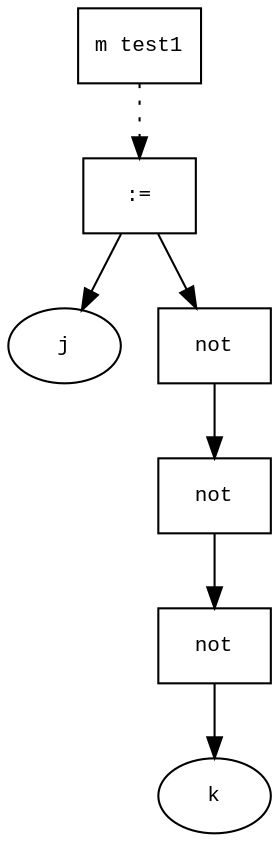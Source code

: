 digraph AST {
  graph [fontname="Times New Roman",fontsize=10];
  node  [fontname="Courier New",fontsize=10];
  edge  [fontname="Times New Roman",fontsize=10];

  node0 [label="m test1",shape=box];
  node8 [label=":=",shape=box];
  node3 [label="j",shape=ellipse];
  node8->node3;
  node7 [label="not",shape=box];
  node6 [label="not",shape=box];
  node5 [label="not",shape=box];
  node4 [label="k",shape=ellipse];
  node5->node4;
  node6->node5;
  node7->node6;
  node8->node7;
  node0 -> node8 [style=dotted];
}
